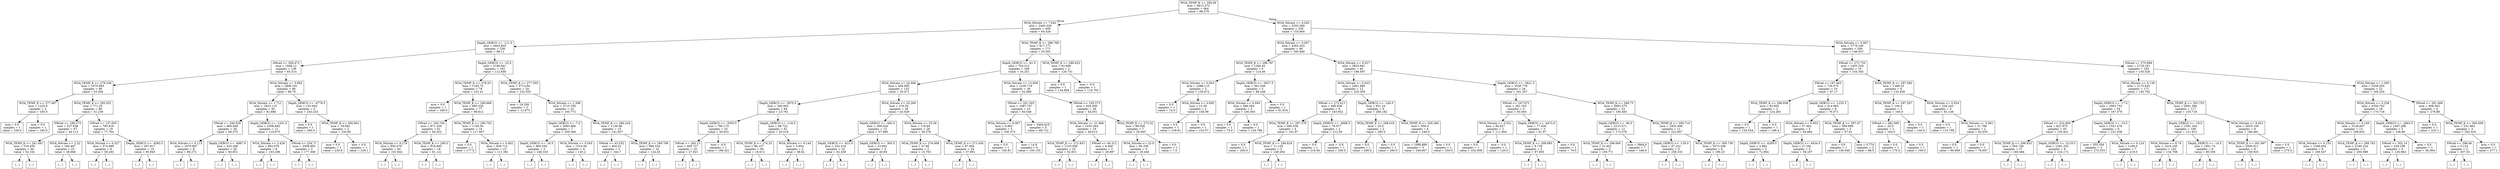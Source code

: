 digraph Tree {
node [shape=box] ;
0 [label="WOA_TEMP_K <= 294.36\nmse = 4615.472\nsamples = 664\nvalue = 98.279"] ;
1 [label="WOA_Nitrate <= 7.642\nmse = 2465.026\nsamples = 409\nvalue = 64.526"] ;
0 -> 1 [labeldistance=2.5, labelangle=45, headlabel="True"] ;
2 [label="Depth_GEBCO <= -111.5\nmse = 2603.855\nsamples = 238\nvalue = 86.11"] ;
1 -> 2 ;
3 [label="SWrad <= 209.472\nmse = 1948.12\nsamples = 136\nvalue = 65.514"] ;
2 -> 3 ;
4 [label="WOA_TEMP_K <= 279.238\nmse = 1070.883\nsamples = 88\nvalue = 53.304"] ;
3 -> 4 ;
5 [label="WOA_TEMP_K <= 277.497\nmse = 1225.0\nsamples = 2\nvalue = 195.0"] ;
4 -> 5 ;
6 [label="mse = 0.0\nsamples = 1\nvalue = 230.0"] ;
5 -> 6 ;
7 [label="mse = 0.0\nsamples = 1\nvalue = 160.0"] ;
5 -> 7 ;
8 [label="WOA_TEMP_K <= 292.051\nmse = 771.25\nsamples = 86\nvalue = 51.236"] ;
4 -> 8 ;
9 [label="SWrad <= 189.373\nmse = 527.638\nsamples = 67\nvalue = 44.113"] ;
8 -> 9 ;
10 [label="WOA_TEMP_K <= 281.491\nmse = 519.456\nsamples = 44\nvalue = 52.162"] ;
9 -> 10 ;
11 [label="(...)"] ;
10 -> 11 ;
20 [label="(...)"] ;
10 -> 20 ;
95 [label="WOA_Nitrate <= 2.22\nmse = 180.467\nsamples = 23\nvalue = 28.668"] ;
9 -> 95 ;
96 [label="(...)"] ;
95 -> 96 ;
103 [label="(...)"] ;
95 -> 103 ;
124 [label="SWrad <= 137.655\nmse = 785.816\nsamples = 19\nvalue = 77.764"] ;
8 -> 124 ;
125 [label="WOA_Nitrate <= 0.327\nmse = 574.999\nsamples = 9\nvalue = 58.283"] ;
124 -> 125 ;
126 [label="(...)"] ;
125 -> 126 ;
127 [label="(...)"] ;
125 -> 127 ;
142 [label="Depth_GEBCO <= -4383.5\nmse = 297.817\nsamples = 10\nvalue = 95.945"] ;
124 -> 142 ;
143 [label="(...)"] ;
142 -> 143 ;
148 [label="(...)"] ;
142 -> 148 ;
155 [label="WOA_Nitrate <= 5.892\nmse = 2806.181\nsamples = 48\nvalue = 89.76"] ;
3 -> 155 ;
156 [label="WOA_Nitrate <= 1.712\nmse = 1823.115\nsamples = 45\nvalue = 82.888"] ;
155 -> 156 ;
157 [label="SWrad <= 240.529\nmse = 964.948\nsamples = 34\nvalue = 69.375"] ;
156 -> 157 ;
158 [label="WOA_Nitrate <= 0.113\nmse = 1670.887\nsamples = 8\nvalue = 96.272"] ;
157 -> 158 ;
159 [label="(...)"] ;
158 -> 159 ;
164 [label="(...)"] ;
158 -> 164 ;
173 [label="Depth_GEBCO <= -4987.0\nmse = 425.268\nsamples = 26\nvalue = 60.651"] ;
157 -> 173 ;
174 [label="(...)"] ;
173 -> 174 ;
195 [label="(...)"] ;
173 -> 195 ;
214 [label="Depth_GEBCO <= -1431.0\nmse = 2308.882\nsamples = 11\nvalue = 119.675"] ;
156 -> 214 ;
215 [label="WOA_Nitrate <= 2.428\nmse = 802.676\nsamples = 8\nvalue = 103.208"] ;
214 -> 215 ;
216 [label="(...)"] ;
215 -> 216 ;
217 [label="(...)"] ;
215 -> 217 ;
228 [label="SWrad <= 254.71\nmse = 3309.893\nsamples = 3\nvalue = 177.308"] ;
214 -> 228 ;
229 [label="(...)"] ;
228 -> 229 ;
230 [label="(...)"] ;
228 -> 230 ;
231 [label="Depth_GEBCO <= -4779.5\nmse = 152.602\nsamples = 3\nvalue = 243.233"] ;
155 -> 231 ;
232 [label="mse = 0.0\nsamples = 1\nvalue = 260.0"] ;
231 -> 232 ;
233 [label="WOA_TEMP_K <= 290.901\nmse = 18.062\nsamples = 2\nvalue = 234.85"] ;
231 -> 233 ;
234 [label="mse = 0.0\nsamples = 1\nvalue = 230.6"] ;
233 -> 234 ;
235 [label="mse = 0.0\nsamples = 1\nvalue = 239.1"] ;
233 -> 235 ;
236 [label="Depth_GEBCO <= -22.5\nmse = 2189.641\nsamples = 102\nvalue = 112.846"] ;
2 -> 236 ;
237 [label="WOA_TEMP_K <= 278.33\nmse = 1165.72\nsamples = 78\nvalue = 101.41"] ;
236 -> 237 ;
238 [label="mse = 0.0\nsamples = 1\nvalue = 180.0"] ;
237 -> 238 ;
239 [label="WOA_TEMP_K <= 290.669\nmse = 993.326\nsamples = 77\nvalue = 98.812"] ;
237 -> 239 ;
240 [label="SWrad <= 184.744\nmse = 871.428\nsamples = 61\nvalue = 94.522"] ;
239 -> 240 ;
241 [label="WOA_Nitrate <= 0.279\nmse = 859.479\nsamples = 43\nvalue = 101.642"] ;
240 -> 241 ;
242 [label="(...)"] ;
241 -> 242 ;
245 [label="(...)"] ;
241 -> 245 ;
318 [label="WOA_TEMP_K <= 290.0\nmse = 618.895\nsamples = 18\nvalue = 81.121"] ;
240 -> 318 ;
319 [label="(...)"] ;
318 -> 319 ;
340 [label="(...)"] ;
318 -> 340 ;
351 [label="WOA_TEMP_K <= 290.703\nmse = 1100.34\nsamples = 16\nvalue = 117.087"] ;
239 -> 351 ;
352 [label="mse = 0.0\nsamples = 1\nvalue = 177.0"] ;
351 -> 352 ;
353 [label="WOA_Nitrate <= 0.402\nmse = 830.712\nsamples = 15\nvalue = 111.381"] ;
351 -> 353 ;
354 [label="(...)"] ;
353 -> 354 ;
361 [label="(...)"] ;
353 -> 361 ;
368 [label="WOA_TEMP_K <= 277.555\nmse = 3713.94\nsamples = 24\nvalue = 152.555"] ;
236 -> 368 ;
369 [label="mse = 24.256\nsamples = 2\nvalue = 12.875"] ;
368 -> 369 ;
370 [label="WOA_Nitrate <= 1.396\nmse = 2715.785\nsamples = 22\nvalue = 160.772"] ;
368 -> 370 ;
371 [label="Depth_GEBCO <= -7.0\nmse = 3693.686\nsamples = 7\nvalue = 200.364"] ;
370 -> 371 ;
372 [label="Depth_GEBCO <= -16.5\nmse = 860.556\nsamples = 3\nvalue = 246.333"] ;
371 -> 372 ;
373 [label="(...)"] ;
372 -> 373 ;
374 [label="(...)"] ;
372 -> 374 ;
377 [label="WOA_Nitrate <= 0.545\nmse = 1514.56\nsamples = 4\nvalue = 145.2"] ;
371 -> 377 ;
378 [label="(...)"] ;
377 -> 378 ;
383 [label="(...)"] ;
377 -> 383 ;
384 [label="WOA_TEMP_K <= 280.234\nmse = 1139.88\nsamples = 15\nvalue = 141.837"] ;
370 -> 384 ;
385 [label="SWrad <= 43.332\nmse = 404.01\nsamples = 5\nvalue = 164.7"] ;
384 -> 385 ;
386 [label="(...)"] ;
385 -> 386 ;
387 [label="(...)"] ;
385 -> 387 ;
392 [label="WOA_TEMP_K <= 289.786\nmse = 994.534\nsamples = 10\nvalue = 124.25"] ;
384 -> 392 ;
393 [label="(...)"] ;
392 -> 393 ;
398 [label="(...)"] ;
392 -> 398 ;
411 [label="WOA_TEMP_K <= 286.769\nmse = 817.171\nsamples = 171\nvalue = 35.591"] ;
1 -> 411 ;
412 [label="Depth_GEBCO <= -61.5\nmse = 704.312\nsamples = 169\nvalue = 34.251"] ;
411 -> 412 ;
413 [label="WOA_Nitrate <= 24.506\nmse = 404.995\nsamples = 133\nvalue = 29.471"] ;
412 -> 413 ;
414 [label="Depth_GEBCO <= -2975.5\nmse = 340.903\nsamples = 94\nvalue = 23.781"] ;
413 -> 414 ;
415 [label="Depth_GEBCO <= -3055.5\nmse = 780.173\nsamples = 33\nvalue = 30.633"] ;
414 -> 415 ;
416 [label="SWrad <= 200.13\nmse = 400.727\nsamples = 32\nvalue = 27.821"] ;
415 -> 416 ;
417 [label="(...)"] ;
416 -> 417 ;
454 [label="(...)"] ;
416 -> 454 ;
477 [label="mse = -0.0\nsamples = 1\nvalue = 168.421"] ;
415 -> 477 ;
478 [label="Depth_GEBCO <= -118.5\nmse = 98.722\nsamples = 61\nvalue = 20.518"] ;
414 -> 478 ;
479 [label="WOA_TEMP_K <= 274.25\nmse = 86.157\nsamples = 59\nvalue = 19.613"] ;
478 -> 479 ;
480 [label="(...)"] ;
479 -> 480 ;
489 [label="(...)"] ;
479 -> 489 ;
554 [label="WOA_Nitrate <= 9.144\nmse = 5.954\nsamples = 2\nvalue = 38.62"] ;
478 -> 554 ;
555 [label="(...)"] ;
554 -> 555 ;
556 [label="(...)"] ;
554 -> 556 ;
557 [label="WOA_Nitrate <= 25.269\nmse = 276.54\nsamples = 39\nvalue = 43.929"] ;
413 -> 557 ;
558 [label="Depth_GEBCO <= -483.0\nmse = 268.026\nsamples = 13\nvalue = 57.496"] ;
557 -> 558 ;
559 [label="Depth_GEBCO <= -631.0\nmse = 232.319\nsamples = 10\nvalue = 62.439"] ;
558 -> 559 ;
560 [label="(...)"] ;
559 -> 560 ;
571 [label="(...)"] ;
559 -> 571 ;
574 [label="Depth_GEBCO <= -365.5\nmse = 23.902\nsamples = 3\nvalue = 40.69"] ;
558 -> 574 ;
575 [label="(...)"] ;
574 -> 575 ;
576 [label="(...)"] ;
574 -> 576 ;
577 [label="WOA_Nitrate <= 25.28\nmse = 118.94\nsamples = 26\nvalue = 36.276"] ;
557 -> 577 ;
578 [label="WOA_TEMP_K <= 276.668\nmse = 37.66\nsamples = 2\nvalue = 15.703"] ;
577 -> 578 ;
579 [label="(...)"] ;
578 -> 579 ;
580 [label="(...)"] ;
578 -> 580 ;
581 [label="WOA_TEMP_K <= 271.436\nmse = 87.504\nsamples = 24\nvalue = 37.991"] ;
577 -> 581 ;
582 [label="(...)"] ;
581 -> 582 ;
583 [label="(...)"] ;
581 -> 583 ;
626 [label="WOA_Nitrate <= 12.609\nmse = 1430.719\nsamples = 36\nvalue = 52.689"] ;
412 -> 626 ;
627 [label="SWrad <= 201.303\nmse = 1987.747\nsamples = 10\nvalue = 84.548"] ;
626 -> 627 ;
628 [label="WOA_Nitrate <= 8.387\nmse = 9.962\nsamples = 5\nvalue = 100.373"] ;
627 -> 628 ;
629 [label="mse = 0.0\nsamples = 1\nvalue = 100.81"] ;
628 -> 629 ;
630 [label="mse = 14.8\nsamples = 4\nvalue = 100.155"] ;
628 -> 630 ;
631 [label="mse = 3464.619\nsamples = 5\nvalue = 68.722"] ;
627 -> 631 ;
632 [label="SWrad <= 195.273\nmse = 926.506\nsamples = 26\nvalue = 44.001"] ;
626 -> 632 ;
633 [label="WOA_Nitrate <= 21.966\nmse = 1035.264\nsamples = 19\nvalue = 48.613"] ;
632 -> 633 ;
634 [label="WOA_TEMP_K <= 272.853\nmse = 1153.008\nsamples = 16\nvalue = 52.651"] ;
633 -> 634 ;
635 [label="(...)"] ;
634 -> 635 ;
642 [label="(...)"] ;
634 -> 642 ;
645 [label="SWrad <= 40.312\nmse = 6.466\nsamples = 3\nvalue = 29.097"] ;
633 -> 645 ;
646 [label="(...)"] ;
645 -> 646 ;
647 [label="(...)"] ;
645 -> 647 ;
648 [label="WOA_TEMP_K <= 273.52\nmse = 99.056\nsamples = 7\nvalue = 26.063"] ;
632 -> 648 ;
649 [label="WOA_Nitrate <= 22.0\nmse = 60.336\nsamples = 6\nvalue = 28.446"] ;
648 -> 649 ;
650 [label="(...)"] ;
649 -> 650 ;
653 [label="(...)"] ;
649 -> 653 ;
654 [label="mse = 0.0\nsamples = 1\nvalue = 7.0"] ;
648 -> 654 ;
655 [label="WOA_TEMP_K <= 289.423\nmse = 63.006\nsamples = 2\nvalue = 126.731"] ;
411 -> 655 ;
656 [label="mse = 0.0\nsamples = 1\nvalue = 134.669"] ;
655 -> 656 ;
657 [label="mse = -0.0\nsamples = 1\nvalue = 118.793"] ;
655 -> 657 ;
658 [label="WOA_Nitrate <= 0.045\nmse = 3255.369\nsamples = 255\nvalue = 153.064"] ;
0 -> 658 [labeldistance=2.5, labelangle=-45, headlabel="False"] ;
659 [label="WOA_Nitrate <= 0.007\nmse = 4362.203\nsamples = 46\nvalue = 185.849"] ;
658 -> 659 ;
660 [label="WOA_TEMP_K <= 298.787\nmse = 1360.42\nsamples = 6\nvalue = 114.46"] ;
659 -> 660 ;
661 [label="WOA_Nitrate <= 0.003\nmse = 1088.115\nsamples = 3\nvalue = 139.672"] ;
660 -> 661 ;
662 [label="mse = 0.0\nsamples = 1\nvalue = 74.0"] ;
661 -> 662 ;
663 [label="WOA_Nitrate <= 0.005\nmse = 12.39\nsamples = 2\nvalue = 156.09"] ;
661 -> 663 ;
664 [label="mse = 0.0\nsamples = 1\nvalue = 159.61"] ;
663 -> 664 ;
665 [label="mse = 0.0\nsamples = 1\nvalue = 152.57"] ;
663 -> 665 ;
666 [label="Depth_GEBCO <= -3027.5\nmse = 361.438\nsamples = 3\nvalue = 89.248"] ;
660 -> 666 ;
667 [label="WOA_Nitrate <= 0.004\nmse = 696.583\nsamples = 2\nvalue = 100.393"] ;
666 -> 667 ;
668 [label="mse = 0.0\nsamples = 1\nvalue = 74.0"] ;
667 -> 668 ;
669 [label="mse = 0.0\nsamples = 1\nvalue = 126.786"] ;
667 -> 669 ;
670 [label="mse = 0.0\nsamples = 1\nvalue = 81.818"] ;
666 -> 670 ;
671 [label="WOA_Nitrate <= 0.027\nmse = 3825.661\nsamples = 40\nvalue = 198.597"] ;
659 -> 671 ;
672 [label="WOA_Nitrate <= 0.023\nmse = 2461.985\nsamples = 12\nvalue = 235.309"] ;
671 -> 672 ;
673 [label="SWrad <= 272.411\nmse = 940.828\nsamples = 6\nvalue = 183.652"] ;
672 -> 673 ;
674 [label="WOA_TEMP_K <= 297.376\nmse = 490.436\nsamples = 4\nvalue = 161.97"] ;
673 -> 674 ;
675 [label="mse = 0.0\nsamples = 1\nvalue = 200.0"] ;
674 -> 675 ;
676 [label="WOA_TEMP_K <= 299.624\nmse = 11.129\nsamples = 3\nvalue = 149.294"] ;
674 -> 676 ;
677 [label="(...)"] ;
676 -> 677 ;
678 [label="(...)"] ;
676 -> 678 ;
681 [label="Depth_GEBCO <= -4999.5\nmse = 78.877\nsamples = 2\nvalue = 212.56"] ;
673 -> 681 ;
682 [label="mse = 0.0\nsamples = 1\nvalue = 218.84"] ;
681 -> 682 ;
683 [label="mse = -0.0\nsamples = 1\nvalue = 200.0"] ;
681 -> 683 ;
684 [label="Depth_GEBCO <= -140.5\nmse = 651.24\nsamples = 6\nvalue = 268.182"] ;
672 -> 684 ;
685 [label="WOA_TEMP_K <= 298.618\nmse = 25.0\nsamples = 2\nvalue = 285.0"] ;
684 -> 685 ;
686 [label="mse = 0.0\nsamples = 1\nvalue = 290.0"] ;
685 -> 686 ;
687 [label="mse = 0.0\nsamples = 1\nvalue = 280.0"] ;
685 -> 687 ;
688 [label="WOA_TEMP_K <= 300.284\nmse = 656.0\nsamples = 4\nvalue = 248.0"] ;
684 -> 688 ;
689 [label="mse = 1088.889\nsamples = 3\nvalue = 246.667"] ;
688 -> 689 ;
690 [label="mse = 0.0\nsamples = 1\nvalue = 250.0"] ;
688 -> 690 ;
691 [label="Depth_GEBCO <= -3821.5\nmse = 3530.778\nsamples = 28\nvalue = 181.207"] ;
671 -> 691 ;
692 [label="SWrad <= 247.072\nmse = 281.163\nsamples = 5\nvalue = 93.583"] ;
691 -> 692 ;
693 [label="WOA_Nitrate <= 0.031\nmse = 80.927\nsamples = 2\nvalue = 111.004"] ;
692 -> 693 ;
694 [label="mse = 0.0\nsamples = 1\nvalue = 102.008"] ;
693 -> 694 ;
695 [label="mse = -0.0\nsamples = 1\nvalue = 120.0"] ;
693 -> 695 ;
696 [label="Depth_GEBCO <= -4473.0\nmse = 77.456\nsamples = 3\nvalue = 81.97"] ;
692 -> 696 ;
697 [label="WOA_TEMP_K <= 298.885\nmse = 8.729\nsamples = 2\nvalue = 87.955"] ;
696 -> 697 ;
698 [label="(...)"] ;
697 -> 698 ;
699 [label="(...)"] ;
697 -> 699 ;
700 [label="mse = 0.0\nsamples = 1\nvalue = 70.0"] ;
696 -> 700 ;
701 [label="WOA_TEMP_K <= 298.73\nmse = 2683.575\nsamples = 23\nvalue = 194.483"] ;
691 -> 701 ;
702 [label="Depth_GEBCO <= -90.5\nmse = 2215.571\nsamples = 12\nvalue = 173.576"] ;
701 -> 702 ;
703 [label="WOA_TEMP_K <= 298.694\nmse = 21.901\nsamples = 5\nvalue = 159.771"] ;
702 -> 703 ;
704 [label="(...)"] ;
703 -> 704 ;
707 [label="(...)"] ;
703 -> 707 ;
708 [label="mse = 3864.0\nsamples = 7\nvalue = 186.0"] ;
702 -> 708 ;
709 [label="WOA_TEMP_K <= 299.714\nmse = 1920.408\nsamples = 11\nvalue = 222.857"] ;
701 -> 709 ;
710 [label="Depth_GEBCO <= -130.0\nmse = 47.222\nsamples = 5\nvalue = 258.333"] ;
709 -> 710 ;
711 [label="(...)"] ;
710 -> 711 ;
712 [label="(...)"] ;
710 -> 712 ;
713 [label="WOA_TEMP_K <= 300.736\nmse = 1673.438\nsamples = 6\nvalue = 196.25"] ;
709 -> 713 ;
714 [label="(...)"] ;
713 -> 714 ;
715 [label="(...)"] ;
713 -> 715 ;
716 [label="WOA_Nitrate <= 0.067\nmse = 2779.185\nsamples = 209\nvalue = 146.547"] ;
658 -> 716 ;
717 [label="SWrad <= 272.753\nmse = 1403.229\nsamples = 16\nvalue = 103.345"] ;
716 -> 717 ;
718 [label="SWrad <= 187.463\nmse = 734.575\nsamples = 10\nvalue = 87.17"] ;
717 -> 718 ;
719 [label="WOA_TEMP_K <= 296.938\nmse = 83.902\nsamples = 2\nvalue = 124.265"] ;
718 -> 719 ;
720 [label="mse = 0.0\nsamples = 1\nvalue = 129.554"] ;
719 -> 720 ;
721 [label="mse = 0.0\nsamples = 1\nvalue = 108.4"] ;
719 -> 721 ;
722 [label="Depth_GEBCO <= -1235.5\nmse = 414.993\nsamples = 8\nvalue = 76.571"] ;
718 -> 722 ;
723 [label="WOA_Nitrate <= 0.053\nmse = 57.491\nsamples = 5\nvalue = 64.884"] ;
722 -> 723 ;
724 [label="Depth_GEBCO <= -4209.5\nmse = 3.982\nsamples = 2\nvalue = 72.004"] ;
723 -> 724 ;
725 [label="(...)"] ;
724 -> 725 ;
726 [label="(...)"] ;
724 -> 726 ;
727 [label="Depth_GEBCO <= -4434.5\nmse = 27.281\nsamples = 3\nvalue = 59.187"] ;
723 -> 727 ;
728 [label="(...)"] ;
727 -> 728 ;
729 [label="(...)"] ;
727 -> 729 ;
732 [label="WOA_TEMP_K <= 297.47\nmse = 369.999\nsamples = 3\nvalue = 97.61"] ;
722 -> 732 ;
733 [label="mse = 0.0\nsamples = 1\nvalue = 136.048"] ;
732 -> 733 ;
734 [label="mse = 0.774\nsamples = 2\nvalue = 88.0"] ;
732 -> 734 ;
735 [label="WOA_TEMP_K <= 297.582\nmse = 1288.23\nsamples = 6\nvalue = 132.459"] ;
717 -> 735 ;
736 [label="WOA_TEMP_K <= 297.267\nmse = 100.0\nsamples = 3\nvalue = 160.0"] ;
735 -> 736 ;
737 [label="SWrad <= 282.509\nmse = 24.0\nsamples = 2\nvalue = 164.0"] ;
736 -> 737 ;
738 [label="mse = 0.0\nsamples = 1\nvalue = 170.0"] ;
737 -> 738 ;
739 [label="mse = 0.0\nsamples = 1\nvalue = 160.0"] ;
737 -> 739 ;
740 [label="mse = 0.0\nsamples = 1\nvalue = 140.0"] ;
736 -> 740 ;
741 [label="WOA_Nitrate <= 0.054\nmse = 226.243\nsamples = 3\nvalue = 91.148"] ;
735 -> 741 ;
742 [label="mse = 0.0\nsamples = 1\nvalue = 115.789"] ;
741 -> 742 ;
743 [label="WOA_Nitrate <= 0.061\nmse = 31.796\nsamples = 2\nvalue = 82.935"] ;
741 -> 743 ;
744 [label="mse = 0.0\nsamples = 1\nvalue = 90.909"] ;
743 -> 744 ;
745 [label="mse = 0.0\nsamples = 1\nvalue = 78.947"] ;
743 -> 745 ;
746 [label="SWrad <= 275.698\nmse = 2718.181\nsamples = 193\nvalue = 150.526"] ;
716 -> 746 ;
747 [label="WOA_Nitrate <= 0.139\nmse = 2175.042\nsamples = 171\nvalue = 145.702"] ;
746 -> 747 ;
748 [label="Depth_GEBCO <= -17.0\nmse = 1683.752\nsamples = 54\nvalue = 167.079"] ;
747 -> 748 ;
749 [label="SWrad <= 222.859\nmse = 821.975\nsamples = 45\nvalue = 155.441"] ;
748 -> 749 ;
750 [label="WOA_TEMP_K <= 298.833\nmse = 564.749\nsamples = 37\nvalue = 160.484"] ;
749 -> 750 ;
751 [label="(...)"] ;
750 -> 751 ;
786 [label="(...)"] ;
750 -> 786 ;
795 [label="Depth_GEBCO <= -3119.5\nmse = 1281.355\nsamples = 8\nvalue = 124.172"] ;
749 -> 795 ;
796 [label="(...)"] ;
795 -> 796 ;
809 [label="(...)"] ;
795 -> 809 ;
810 [label="Depth_GEBCO <= -15.5\nmse = 1551.479\nsamples = 9\nvalue = 231.538"] ;
748 -> 810 ;
811 [label="mse = 555.556\nsamples = 2\nvalue = 273.333"] ;
810 -> 811 ;
812 [label="WOA_Nitrate <= 0.124\nmse = 1169.0\nsamples = 7\nvalue = 219.0"] ;
810 -> 812 ;
813 [label="(...)"] ;
812 -> 813 ;
816 [label="(...)"] ;
812 -> 816 ;
819 [label="WOA_TEMP_K <= 301.753\nmse = 2091.384\nsamples = 117\nvalue = 135.718"] ;
747 -> 819 ;
820 [label="Depth_GEBCO <= -19.0\nmse = 1591.164\nsamples = 108\nvalue = 131.813"] ;
819 -> 820 ;
821 [label="WOA_Nitrate <= 6.74\nmse = 1419.185\nsamples = 102\nvalue = 134.708"] ;
820 -> 821 ;
822 [label="(...)"] ;
821 -> 822 ;
995 [label="(...)"] ;
821 -> 995 ;
996 [label="Depth_GEBCO <= -14.5\nmse = 1851.72\nsamples = 6\nvalue = 80.356"] ;
820 -> 996 ;
997 [label="(...)"] ;
996 -> 997 ;
998 [label="(...)"] ;
996 -> 998 ;
1005 [label="WOA_Nitrate <= 0.441\nmse = 5819.159\nsamples = 9\nvalue = 186.481"] ;
819 -> 1005 ;
1006 [label="WOA_TEMP_K <= 301.997\nmse = 4509.011\nsamples = 8\nvalue = 159.925"] ;
1005 -> 1006 ;
1007 [label="(...)"] ;
1006 -> 1007 ;
1010 [label="(...)"] ;
1006 -> 1010 ;
1019 [label="mse = 0.0\nsamples = 1\nvalue = 275.0"] ;
1005 -> 1019 ;
1020 [label="WOA_Nitrate <= 1.305\nmse = 5258.054\nsamples = 22\nvalue = 185.334"] ;
746 -> 1020 ;
1021 [label="WOA_Nitrate <= 0.238\nmse = 4356.702\nsamples = 18\nvalue = 170.718"] ;
1020 -> 1021 ;
1022 [label="WOA_Nitrate <= 0.169\nmse = 3126.607\nsamples = 13\nvalue = 198.835"] ;
1021 -> 1022 ;
1023 [label="WOA_Nitrate <= 0.153\nmse = 1308.634\nsamples = 8\nvalue = 169.547"] ;
1022 -> 1023 ;
1024 [label="(...)"] ;
1023 -> 1024 ;
1029 [label="(...)"] ;
1023 -> 1029 ;
1032 [label="WOA_TEMP_K <= 299.783\nmse = 2180.154\nsamples = 5\nvalue = 250.088"] ;
1022 -> 1032 ;
1033 [label="(...)"] ;
1032 -> 1033 ;
1038 [label="(...)"] ;
1032 -> 1038 ;
1039 [label="Depth_GEBCO <= -2863.5\nmse = 1497.288\nsamples = 5\nvalue = 108.86"] ;
1021 -> 1039 ;
1040 [label="SWrad <= 302.14\nmse = 229.198\nsamples = 4\nvalue = 126.984"] ;
1039 -> 1040 ;
1041 [label="(...)"] ;
1040 -> 1041 ;
1046 [label="(...)"] ;
1040 -> 1046 ;
1047 [label="mse = 0.0\nsamples = 1\nvalue = 36.364"] ;
1039 -> 1047 ;
1048 [label="SWrad <= 281.468\nmse = 908.562\nsamples = 4\nvalue = 278.88"] ;
1020 -> 1048 ;
1049 [label="mse = 0.0\nsamples = 1\nvalue = 225.1"] ;
1048 -> 1049 ;
1050 [label="WOA_TEMP_K <= 300.608\nmse = 231.862\nsamples = 3\nvalue = 292.325"] ;
1048 -> 1050 ;
1051 [label="SWrad <= 298.46\nmse = 0.123\nsamples = 2\nvalue = 307.55"] ;
1050 -> 1051 ;
1052 [label="(...)"] ;
1051 -> 1052 ;
1053 [label="(...)"] ;
1051 -> 1053 ;
1054 [label="mse = 0.0\nsamples = 1\nvalue = 277.1"] ;
1050 -> 1054 ;
}